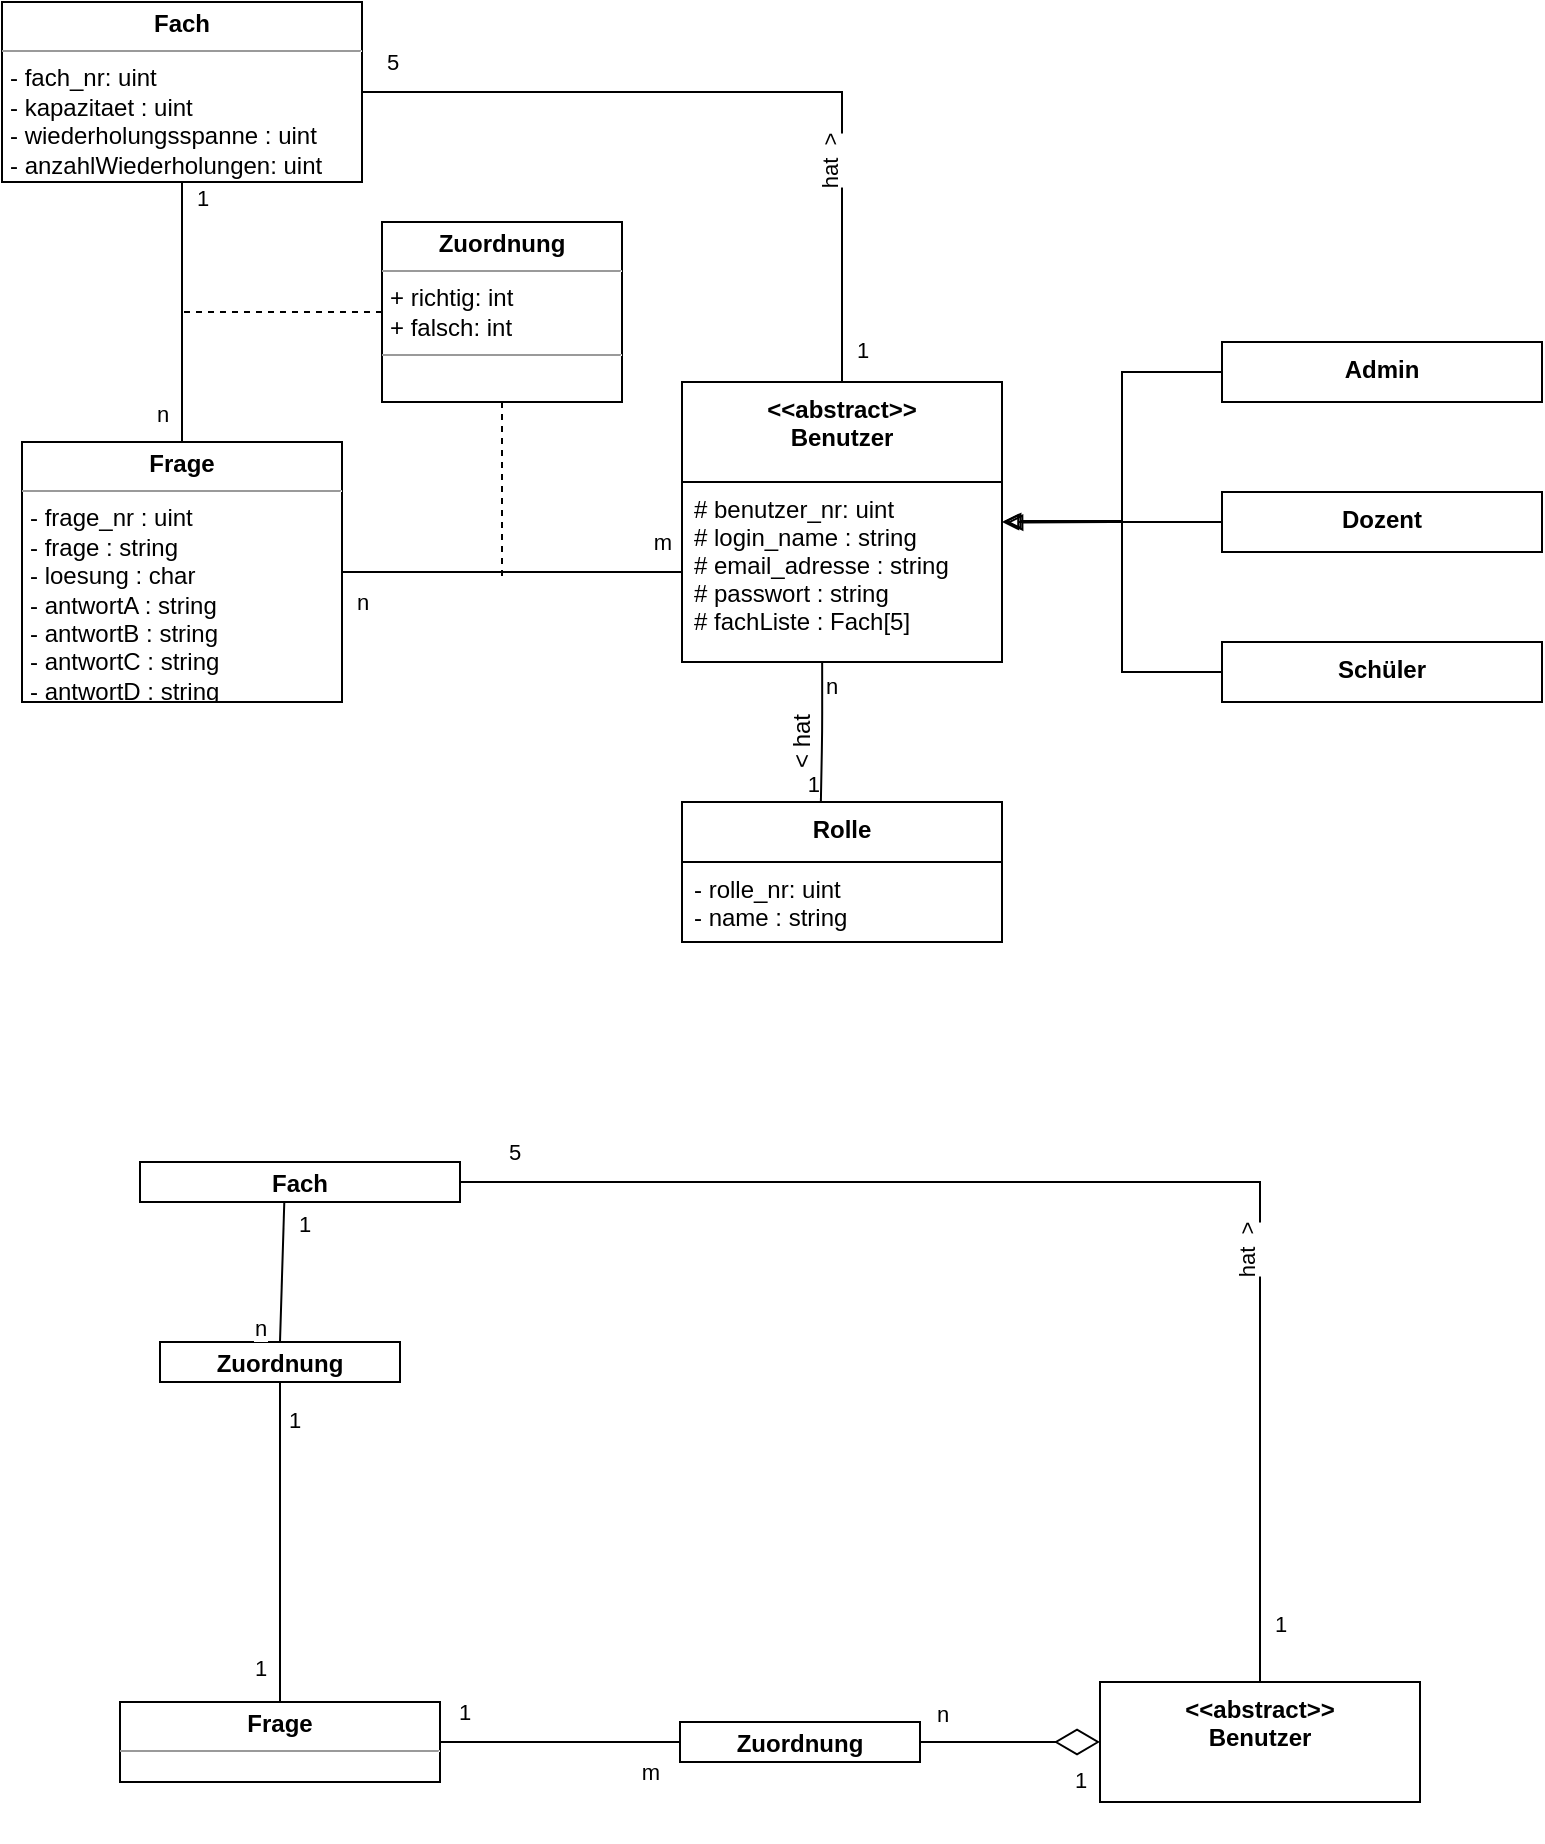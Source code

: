 <mxfile version="13.9.9" type="device"><diagram id="5fGqieSqp8ojb8phhp-l" name="Page-1"><mxGraphModel dx="981" dy="574" grid="1" gridSize="10" guides="1" tooltips="1" connect="1" arrows="1" fold="1" page="1" pageScale="1" pageWidth="827" pageHeight="1169" math="0" shadow="0"><root><mxCell id="0"/><mxCell id="1" parent="0"/><mxCell id="JAEq_VD5HRG2CimLfqnM-59" value="" style="group" parent="1" vertex="1" connectable="0"><mxGeometry x="370" y="200" width="430" height="760" as="geometry"/></mxCell><mxCell id="JAEq_VD5HRG2CimLfqnM-60" value="&lt;&lt;abstract&gt;&gt;&#10;Benutzer&#10;" style="swimlane;fontStyle=1;align=center;verticalAlign=top;childLayout=stackLayout;horizontal=1;startSize=50;horizontalStack=0;resizeParent=1;resizeParentMax=0;resizeLast=0;collapsible=1;marginBottom=0;" parent="JAEq_VD5HRG2CimLfqnM-59" vertex="1"><mxGeometry y="30" width="160" height="140" as="geometry"/></mxCell><mxCell id="JAEq_VD5HRG2CimLfqnM-61" value="# benutzer_nr: uint&#10;# login_name : string&#10;# email_adresse : string&#10;# passwort : string&#10;# fachListe : Fach[5]" style="text;strokeColor=none;fillColor=none;align=left;verticalAlign=top;spacingLeft=4;spacingRight=4;overflow=hidden;rotatable=0;points=[[0,0.5],[1,0.5]];portConstraint=eastwest;" parent="JAEq_VD5HRG2CimLfqnM-60" vertex="1"><mxGeometry y="50" width="160" height="90.0" as="geometry"/></mxCell><mxCell id="JAEq_VD5HRG2CimLfqnM-62" value="Rolle&#10;" style="swimlane;fontStyle=1;align=center;verticalAlign=top;childLayout=stackLayout;horizontal=1;startSize=30;horizontalStack=0;resizeParent=1;resizeParentMax=0;resizeLast=0;collapsible=1;marginBottom=0;" parent="JAEq_VD5HRG2CimLfqnM-59" vertex="1"><mxGeometry y="240" width="160" height="70" as="geometry"/></mxCell><mxCell id="JAEq_VD5HRG2CimLfqnM-63" value="- rolle_nr: uint&#10;- name : string&#10;" style="text;strokeColor=none;fillColor=none;align=left;verticalAlign=top;spacingLeft=4;spacingRight=4;overflow=hidden;rotatable=0;points=[[0,0.5],[1,0.5]];portConstraint=eastwest;" parent="JAEq_VD5HRG2CimLfqnM-62" vertex="1"><mxGeometry y="30" width="160" height="40.0" as="geometry"/></mxCell><mxCell id="JAEq_VD5HRG2CimLfqnM-64" value="" style="endArrow=none;html=1;edgeStyle=orthogonalEdgeStyle;exitX=0.438;exitY=1;exitDx=0;exitDy=0;exitPerimeter=0;entryX=0.434;entryY=-0.007;entryDx=0;entryDy=0;entryPerimeter=0;" parent="JAEq_VD5HRG2CimLfqnM-59" source="JAEq_VD5HRG2CimLfqnM-61" target="JAEq_VD5HRG2CimLfqnM-62" edge="1"><mxGeometry relative="1" as="geometry"><mxPoint x="180" y="130" as="sourcePoint"/><mxPoint x="340" y="130" as="targetPoint"/></mxGeometry></mxCell><mxCell id="JAEq_VD5HRG2CimLfqnM-65" value="n" style="edgeLabel;resizable=0;html=1;align=left;verticalAlign=bottom;" parent="JAEq_VD5HRG2CimLfqnM-64" connectable="0" vertex="1"><mxGeometry x="-1" relative="1" as="geometry"><mxPoint y="20" as="offset"/></mxGeometry></mxCell><mxCell id="JAEq_VD5HRG2CimLfqnM-66" value="1" style="edgeLabel;resizable=0;html=1;align=right;verticalAlign=bottom;" parent="JAEq_VD5HRG2CimLfqnM-64" connectable="0" vertex="1"><mxGeometry x="1" relative="1" as="geometry"/></mxCell><mxCell id="JAEq_VD5HRG2CimLfqnM-67" value="&amp;lt; hat" style="text;html=1;align=center;verticalAlign=middle;resizable=0;points=[];autosize=1;rotation=270;" parent="JAEq_VD5HRG2CimLfqnM-59" vertex="1"><mxGeometry x="40" y="200" width="40" height="20" as="geometry"/></mxCell><mxCell id="JAEq_VD5HRG2CimLfqnM-68" style="rounded=0;orthogonalLoop=1;jettySize=auto;html=1;exitX=0;exitY=0.5;exitDx=0;exitDy=0;startSize=25;endArrow=block;endFill=0;edgeStyle=orthogonalEdgeStyle;" parent="JAEq_VD5HRG2CimLfqnM-59" source="JAEq_VD5HRG2CimLfqnM-69" edge="1"><mxGeometry relative="1" as="geometry"><mxPoint x="160" y="100" as="targetPoint"/><Array as="points"><mxPoint x="220" y="175"/><mxPoint x="220" y="100"/></Array></mxGeometry></mxCell><mxCell id="JAEq_VD5HRG2CimLfqnM-69" value="Schüler" style="swimlane;fontStyle=1;align=center;verticalAlign=top;childLayout=stackLayout;horizontal=1;startSize=20;horizontalStack=0;resizeParent=1;resizeParentMax=0;resizeLast=0;collapsible=1;marginBottom=0;swimlaneLine=0;" parent="JAEq_VD5HRG2CimLfqnM-59" vertex="1"><mxGeometry x="270" y="160" width="160" height="30" as="geometry"/></mxCell><mxCell id="JAEq_VD5HRG2CimLfqnM-70" style="edgeStyle=orthogonalEdgeStyle;rounded=0;orthogonalLoop=1;jettySize=auto;html=1;exitX=0;exitY=0.5;exitDx=0;exitDy=0;entryX=1.007;entryY=0.217;entryDx=0;entryDy=0;entryPerimeter=0;startSize=25;endArrow=block;endFill=0;" parent="JAEq_VD5HRG2CimLfqnM-59" source="JAEq_VD5HRG2CimLfqnM-71" target="JAEq_VD5HRG2CimLfqnM-61" edge="1"><mxGeometry relative="1" as="geometry"><Array as="points"><mxPoint x="220" y="25"/><mxPoint x="220" y="100"/></Array></mxGeometry></mxCell><mxCell id="JAEq_VD5HRG2CimLfqnM-71" value="Admin" style="swimlane;fontStyle=1;align=center;verticalAlign=top;childLayout=stackLayout;horizontal=1;startSize=10;horizontalStack=0;resizeParent=1;resizeParentMax=0;resizeLast=0;collapsible=1;marginBottom=0;swimlaneLine=0;" parent="JAEq_VD5HRG2CimLfqnM-59" vertex="1"><mxGeometry x="270" y="10" width="160" height="30" as="geometry"/></mxCell><mxCell id="JAEq_VD5HRG2CimLfqnM-72" style="edgeStyle=orthogonalEdgeStyle;rounded=0;orthogonalLoop=1;jettySize=auto;html=1;exitX=0;exitY=0.5;exitDx=0;exitDy=0;entryX=1.013;entryY=0.226;entryDx=0;entryDy=0;entryPerimeter=0;endArrow=block;endFill=0;startSize=25;" parent="JAEq_VD5HRG2CimLfqnM-59" source="JAEq_VD5HRG2CimLfqnM-73" target="JAEq_VD5HRG2CimLfqnM-61" edge="1"><mxGeometry relative="1" as="geometry"/></mxCell><mxCell id="JAEq_VD5HRG2CimLfqnM-73" value="Dozent" style="swimlane;fontStyle=1;align=center;verticalAlign=top;childLayout=stackLayout;horizontal=1;startSize=20;horizontalStack=0;resizeParent=1;resizeParentMax=0;resizeLast=0;collapsible=1;marginBottom=0;swimlaneLine=0;" parent="JAEq_VD5HRG2CimLfqnM-59" vertex="1"><mxGeometry x="270" y="85" width="160" height="30" as="geometry"/></mxCell><mxCell id="1dSfcFWQXQDw-tIvO5Sz-20" value="&lt;&lt;abstract&gt;&gt;&#10;Benutzer&#10;" style="swimlane;fontStyle=1;align=center;verticalAlign=top;childLayout=stackLayout;horizontal=1;startSize=50;horizontalStack=0;resizeParent=1;resizeParentMax=0;resizeLast=0;collapsible=1;marginBottom=0;swimlaneLine=0;" vertex="1" parent="JAEq_VD5HRG2CimLfqnM-59"><mxGeometry x="209" y="680" width="160" height="60" as="geometry"/></mxCell><mxCell id="1dSfcFWQXQDw-tIvO5Sz-1" value="&lt;p style=&quot;margin: 0px ; margin-top: 4px ; text-align: center&quot;&gt;&lt;b&gt;Fach&lt;/b&gt;&lt;/p&gt;&lt;hr size=&quot;1&quot;&gt;&lt;p style=&quot;margin: 0px ; margin-left: 4px&quot;&gt;- fach_nr: uint&lt;/p&gt;&lt;p style=&quot;margin: 0px ; margin-left: 4px&quot;&gt;- kapazitaet : uint&lt;/p&gt;&lt;p style=&quot;margin: 0px ; margin-left: 4px&quot;&gt;- wiederholungsspanne : uint&lt;/p&gt;&lt;p style=&quot;margin: 0px ; margin-left: 4px&quot;&gt;- anzahlWiederholungen: uint&lt;/p&gt;" style="verticalAlign=top;align=left;overflow=fill;fontSize=12;fontFamily=Helvetica;html=1;" vertex="1" parent="1"><mxGeometry x="30" y="40" width="180" height="90" as="geometry"/></mxCell><mxCell id="1dSfcFWQXQDw-tIvO5Sz-8" style="edgeStyle=orthogonalEdgeStyle;rounded=0;orthogonalLoop=1;jettySize=auto;html=1;exitX=1;exitY=0.5;exitDx=0;exitDy=0;endArrow=none;endFill=0;" edge="1" parent="1" source="1dSfcFWQXQDw-tIvO5Sz-2" target="JAEq_VD5HRG2CimLfqnM-61"><mxGeometry relative="1" as="geometry"/></mxCell><mxCell id="1dSfcFWQXQDw-tIvO5Sz-10" value="n" style="edgeLabel;html=1;align=center;verticalAlign=middle;resizable=0;points=[];" vertex="1" connectable="0" parent="1dSfcFWQXQDw-tIvO5Sz-8"><mxGeometry x="-0.866" relative="1" as="geometry"><mxPoint x="-1.72" y="15" as="offset"/></mxGeometry></mxCell><mxCell id="1dSfcFWQXQDw-tIvO5Sz-11" value="m" style="edgeLabel;html=1;align=center;verticalAlign=middle;resizable=0;points=[];" vertex="1" connectable="0" parent="1dSfcFWQXQDw-tIvO5Sz-8"><mxGeometry x="0.635" y="2" relative="1" as="geometry"><mxPoint x="20.69" y="-13" as="offset"/></mxGeometry></mxCell><mxCell id="1dSfcFWQXQDw-tIvO5Sz-12" style="rounded=0;orthogonalLoop=1;jettySize=auto;html=1;exitX=0.5;exitY=0;exitDx=0;exitDy=0;endArrow=none;endFill=0;entryX=0.5;entryY=1;entryDx=0;entryDy=0;" edge="1" parent="1" source="1dSfcFWQXQDw-tIvO5Sz-2" target="1dSfcFWQXQDw-tIvO5Sz-1"><mxGeometry relative="1" as="geometry"><mxPoint x="124" y="134" as="targetPoint"/></mxGeometry></mxCell><mxCell id="1dSfcFWQXQDw-tIvO5Sz-13" value="n" style="edgeLabel;html=1;align=center;verticalAlign=middle;resizable=0;points=[];" vertex="1" connectable="0" parent="1dSfcFWQXQDw-tIvO5Sz-12"><mxGeometry x="-0.786" y="1" relative="1" as="geometry"><mxPoint x="-9" as="offset"/></mxGeometry></mxCell><mxCell id="1dSfcFWQXQDw-tIvO5Sz-14" value="1" style="edgeLabel;html=1;align=center;verticalAlign=middle;resizable=0;points=[];" vertex="1" connectable="0" parent="1dSfcFWQXQDw-tIvO5Sz-12"><mxGeometry x="0.814" relative="1" as="geometry"><mxPoint x="10" y="-4.14" as="offset"/></mxGeometry></mxCell><mxCell id="1dSfcFWQXQDw-tIvO5Sz-2" value="&lt;p style=&quot;margin: 0px ; margin-top: 4px ; text-align: center&quot;&gt;&lt;b&gt;Frage&lt;/b&gt;&lt;/p&gt;&lt;hr size=&quot;1&quot;&gt;&lt;p style=&quot;margin: 0px ; margin-left: 4px&quot;&gt;- frage_nr : uint&lt;/p&gt;&lt;p style=&quot;margin: 0px ; margin-left: 4px&quot;&gt;- frage : string&lt;/p&gt;&lt;p style=&quot;margin: 0px ; margin-left: 4px&quot;&gt;- loesung : char&lt;/p&gt;&lt;p style=&quot;margin: 0px ; margin-left: 4px&quot;&gt;- antwortA : string&lt;/p&gt;&lt;p style=&quot;margin: 0px ; margin-left: 4px&quot;&gt;- antwortB : string&lt;/p&gt;&lt;p style=&quot;margin: 0px ; margin-left: 4px&quot;&gt;- antwortC : string&lt;/p&gt;&lt;p style=&quot;margin: 0px ; margin-left: 4px&quot;&gt;- antwortD : string&lt;/p&gt;&lt;hr size=&quot;1&quot;&gt;&lt;p style=&quot;margin: 0px ; margin-left: 4px&quot;&gt;&lt;br&gt;&lt;/p&gt;" style="verticalAlign=top;align=left;overflow=fill;fontSize=12;fontFamily=Helvetica;html=1;" vertex="1" parent="1"><mxGeometry x="40" y="260" width="160" height="130" as="geometry"/></mxCell><mxCell id="1dSfcFWQXQDw-tIvO5Sz-4" style="edgeStyle=orthogonalEdgeStyle;rounded=0;orthogonalLoop=1;jettySize=auto;html=1;exitX=0.5;exitY=0;exitDx=0;exitDy=0;entryX=1;entryY=0.5;entryDx=0;entryDy=0;endArrow=none;endFill=0;" edge="1" parent="1" source="JAEq_VD5HRG2CimLfqnM-60" target="1dSfcFWQXQDw-tIvO5Sz-1"><mxGeometry relative="1" as="geometry"/></mxCell><mxCell id="1dSfcFWQXQDw-tIvO5Sz-5" value="hat&amp;nbsp; &amp;gt;" style="edgeLabel;html=1;align=center;verticalAlign=middle;resizable=0;points=[];rotation=270;" vertex="1" connectable="0" parent="1dSfcFWQXQDw-tIvO5Sz-4"><mxGeometry x="-0.205" y="-1" relative="1" as="geometry"><mxPoint x="2.24" y="35.52" as="offset"/></mxGeometry></mxCell><mxCell id="1dSfcFWQXQDw-tIvO5Sz-6" value="1" style="edgeLabel;html=1;align=center;verticalAlign=middle;resizable=0;points=[];" vertex="1" connectable="0" parent="1dSfcFWQXQDw-tIvO5Sz-4"><mxGeometry x="-0.902" relative="1" as="geometry"><mxPoint x="10" y="3.1" as="offset"/></mxGeometry></mxCell><mxCell id="1dSfcFWQXQDw-tIvO5Sz-7" value="5" style="edgeLabel;html=1;align=center;verticalAlign=middle;resizable=0;points=[];" vertex="1" connectable="0" parent="1dSfcFWQXQDw-tIvO5Sz-4"><mxGeometry x="0.916" y="-1" relative="1" as="geometry"><mxPoint x="-1.21" y="-14" as="offset"/></mxGeometry></mxCell><mxCell id="1dSfcFWQXQDw-tIvO5Sz-18" style="edgeStyle=none;rounded=0;orthogonalLoop=1;jettySize=auto;html=1;exitX=0.5;exitY=1;exitDx=0;exitDy=0;endArrow=none;endFill=0;dashed=1;" edge="1" parent="1" source="1dSfcFWQXQDw-tIvO5Sz-16"><mxGeometry relative="1" as="geometry"><mxPoint x="280" y="330" as="targetPoint"/></mxGeometry></mxCell><mxCell id="1dSfcFWQXQDw-tIvO5Sz-19" style="edgeStyle=none;rounded=0;orthogonalLoop=1;jettySize=auto;html=1;exitX=0;exitY=0.5;exitDx=0;exitDy=0;dashed=1;endArrow=none;endFill=0;" edge="1" parent="1" source="1dSfcFWQXQDw-tIvO5Sz-16"><mxGeometry relative="1" as="geometry"><mxPoint x="120" y="194.966" as="targetPoint"/></mxGeometry></mxCell><mxCell id="1dSfcFWQXQDw-tIvO5Sz-16" value="&lt;p style=&quot;margin: 0px ; margin-top: 4px ; text-align: center&quot;&gt;&lt;b&gt;Zuordnung&lt;/b&gt;&lt;/p&gt;&lt;hr size=&quot;1&quot;&gt;&lt;p style=&quot;margin: 0px ; margin-left: 4px&quot;&gt;+ richtig: int&lt;/p&gt;&lt;p style=&quot;margin: 0px ; margin-left: 4px&quot;&gt;+ falsch: int&lt;/p&gt;&lt;hr size=&quot;1&quot;&gt;&lt;p style=&quot;margin: 0px ; margin-left: 4px&quot;&gt;&lt;br&gt;&lt;/p&gt;" style="verticalAlign=top;align=left;overflow=fill;fontSize=12;fontFamily=Helvetica;html=1;" vertex="1" parent="1"><mxGeometry x="220" y="150" width="120" height="90" as="geometry"/></mxCell><mxCell id="1dSfcFWQXQDw-tIvO5Sz-22" value="&lt;p style=&quot;margin: 0px ; margin-top: 4px ; text-align: center&quot;&gt;&lt;b&gt;Fach&lt;/b&gt;&lt;/p&gt;&lt;hr size=&quot;1&quot;&gt;&lt;p style=&quot;margin: 0px ; margin-left: 4px&quot;&gt;&lt;br&gt;&lt;/p&gt;&lt;hr size=&quot;1&quot;&gt;&lt;p style=&quot;margin: 0px ; margin-left: 4px&quot;&gt;&lt;br&gt;&lt;/p&gt;" style="verticalAlign=top;align=left;overflow=fill;fontSize=12;fontFamily=Helvetica;html=1;" vertex="1" parent="1"><mxGeometry x="99" y="620" width="160" height="20" as="geometry"/></mxCell><mxCell id="1dSfcFWQXQDw-tIvO5Sz-38" style="edgeStyle=none;rounded=0;orthogonalLoop=1;jettySize=auto;html=1;exitX=1;exitY=0.5;exitDx=0;exitDy=0;entryX=0;entryY=0.5;entryDx=0;entryDy=0;endArrow=none;endFill=0;" edge="1" parent="1" source="1dSfcFWQXQDw-tIvO5Sz-29" target="1dSfcFWQXQDw-tIvO5Sz-37"><mxGeometry relative="1" as="geometry"/></mxCell><mxCell id="1dSfcFWQXQDw-tIvO5Sz-40" value="1" style="edgeLabel;html=1;align=center;verticalAlign=middle;resizable=0;points=[];" vertex="1" connectable="0" parent="1dSfcFWQXQDw-tIvO5Sz-38"><mxGeometry x="-0.651" y="1" relative="1" as="geometry"><mxPoint x="-9.17" y="-14" as="offset"/></mxGeometry></mxCell><mxCell id="1dSfcFWQXQDw-tIvO5Sz-41" value="m" style="edgeLabel;html=1;align=center;verticalAlign=middle;resizable=0;points=[];" vertex="1" connectable="0" parent="1dSfcFWQXQDw-tIvO5Sz-38"><mxGeometry x="0.742" relative="1" as="geometry"><mxPoint y="15" as="offset"/></mxGeometry></mxCell><mxCell id="1dSfcFWQXQDw-tIvO5Sz-29" value="&lt;p style=&quot;margin: 0px ; margin-top: 4px ; text-align: center&quot;&gt;&lt;b&gt;Frage&lt;/b&gt;&lt;/p&gt;&lt;hr size=&quot;1&quot;&gt;&lt;p style=&quot;margin: 0px ; margin-left: 4px&quot;&gt;&lt;br&gt;&lt;/p&gt;" style="verticalAlign=top;align=left;overflow=fill;fontSize=12;fontFamily=Helvetica;html=1;" vertex="1" parent="1"><mxGeometry x="89" y="890" width="160" height="40" as="geometry"/></mxCell><mxCell id="1dSfcFWQXQDw-tIvO5Sz-30" style="edgeStyle=orthogonalEdgeStyle;rounded=0;orthogonalLoop=1;jettySize=auto;html=1;exitX=0.5;exitY=0;exitDx=0;exitDy=0;entryX=1;entryY=0.5;entryDx=0;entryDy=0;endArrow=none;endFill=0;" edge="1" source="1dSfcFWQXQDw-tIvO5Sz-20" target="1dSfcFWQXQDw-tIvO5Sz-22" parent="1"><mxGeometry relative="1" as="geometry"/></mxCell><mxCell id="1dSfcFWQXQDw-tIvO5Sz-31" value="hat&amp;nbsp; &amp;gt;" style="edgeLabel;html=1;align=center;verticalAlign=middle;resizable=0;points=[];rotation=270;" vertex="1" connectable="0" parent="1dSfcFWQXQDw-tIvO5Sz-30"><mxGeometry x="-0.205" y="-1" relative="1" as="geometry"><mxPoint x="2.24" y="35.52" as="offset"/></mxGeometry></mxCell><mxCell id="1dSfcFWQXQDw-tIvO5Sz-32" value="1" style="edgeLabel;html=1;align=center;verticalAlign=middle;resizable=0;points=[];" vertex="1" connectable="0" parent="1dSfcFWQXQDw-tIvO5Sz-30"><mxGeometry x="-0.902" relative="1" as="geometry"><mxPoint x="10" y="3.1" as="offset"/></mxGeometry></mxCell><mxCell id="1dSfcFWQXQDw-tIvO5Sz-33" value="5" style="edgeLabel;html=1;align=center;verticalAlign=middle;resizable=0;points=[];" vertex="1" connectable="0" parent="1dSfcFWQXQDw-tIvO5Sz-30"><mxGeometry x="0.916" y="-1" relative="1" as="geometry"><mxPoint x="-1.21" y="-14" as="offset"/></mxGeometry></mxCell><mxCell id="1dSfcFWQXQDw-tIvO5Sz-36" value="&lt;p style=&quot;margin: 0px ; margin-top: 4px ; text-align: center&quot;&gt;&lt;b&gt;Zuordnung&lt;/b&gt;&lt;/p&gt;&lt;hr size=&quot;1&quot;&gt;&lt;p style=&quot;margin: 0px ; margin-left: 4px&quot;&gt;+ richtig: int&lt;/p&gt;&lt;p style=&quot;margin: 0px ; margin-left: 4px&quot;&gt;+ falsch: int&lt;/p&gt;&lt;hr size=&quot;1&quot;&gt;&lt;p style=&quot;margin: 0px ; margin-left: 4px&quot;&gt;&lt;br&gt;&lt;/p&gt;" style="verticalAlign=top;align=left;overflow=fill;fontSize=12;fontFamily=Helvetica;html=1;" vertex="1" parent="1"><mxGeometry x="109" y="710" width="120" height="20" as="geometry"/></mxCell><mxCell id="1dSfcFWQXQDw-tIvO5Sz-37" value="&lt;p style=&quot;margin: 0px ; margin-top: 4px ; text-align: center&quot;&gt;&lt;b&gt;Zuordnung&lt;/b&gt;&lt;/p&gt;&lt;hr size=&quot;1&quot;&gt;&lt;p style=&quot;margin: 0px ; margin-left: 4px&quot;&gt;&lt;br&gt;&lt;/p&gt;&lt;hr size=&quot;1&quot;&gt;&lt;p style=&quot;margin: 0px ; margin-left: 4px&quot;&gt;&lt;br&gt;&lt;/p&gt;" style="verticalAlign=top;align=left;overflow=fill;fontSize=12;fontFamily=Helvetica;html=1;" vertex="1" parent="1"><mxGeometry x="369" y="900" width="120" height="20" as="geometry"/></mxCell><mxCell id="1dSfcFWQXQDw-tIvO5Sz-42" style="edgeStyle=none;rounded=0;orthogonalLoop=1;jettySize=auto;html=1;exitX=1;exitY=0.5;exitDx=0;exitDy=0;endArrow=diamondThin;endFill=0;entryX=0;entryY=0.5;entryDx=0;entryDy=0;endSize=20;" edge="1" parent="1" target="1dSfcFWQXQDw-tIvO5Sz-20"><mxGeometry relative="1" as="geometry"><mxPoint x="489" y="910" as="sourcePoint"/><mxPoint x="579" y="975.0" as="targetPoint"/></mxGeometry></mxCell><mxCell id="1dSfcFWQXQDw-tIvO5Sz-43" value="1" style="edgeLabel;html=1;align=center;verticalAlign=middle;resizable=0;points=[];" vertex="1" connectable="0" parent="1dSfcFWQXQDw-tIvO5Sz-42"><mxGeometry x="-0.651" y="1" relative="1" as="geometry"><mxPoint x="64.14" y="20.12" as="offset"/></mxGeometry></mxCell><mxCell id="1dSfcFWQXQDw-tIvO5Sz-44" value="n" style="edgeLabel;html=1;align=center;verticalAlign=middle;resizable=0;points=[];" vertex="1" connectable="0" parent="1dSfcFWQXQDw-tIvO5Sz-42"><mxGeometry x="0.742" relative="1" as="geometry"><mxPoint x="-68.21" y="-14.35" as="offset"/></mxGeometry></mxCell><mxCell id="1dSfcFWQXQDw-tIvO5Sz-46" style="rounded=0;orthogonalLoop=1;jettySize=auto;html=1;endArrow=none;endFill=0;exitX=0.5;exitY=0;exitDx=0;exitDy=0;entryX=0.451;entryY=0.989;entryDx=0;entryDy=0;entryPerimeter=0;" edge="1" parent="1" source="1dSfcFWQXQDw-tIvO5Sz-36" target="1dSfcFWQXQDw-tIvO5Sz-22"><mxGeometry relative="1" as="geometry"><mxPoint x="79" y="860" as="sourcePoint"/><mxPoint x="79" y="640" as="targetPoint"/></mxGeometry></mxCell><mxCell id="1dSfcFWQXQDw-tIvO5Sz-47" value="n" style="edgeLabel;html=1;align=center;verticalAlign=middle;resizable=0;points=[];" vertex="1" connectable="0" parent="1dSfcFWQXQDw-tIvO5Sz-46"><mxGeometry x="-0.786" y="1" relative="1" as="geometry"><mxPoint x="-9" as="offset"/></mxGeometry></mxCell><mxCell id="1dSfcFWQXQDw-tIvO5Sz-48" value="1" style="edgeLabel;html=1;align=center;verticalAlign=middle;resizable=0;points=[];" vertex="1" connectable="0" parent="1dSfcFWQXQDw-tIvO5Sz-46"><mxGeometry x="0.814" relative="1" as="geometry"><mxPoint x="10" y="4.11" as="offset"/></mxGeometry></mxCell><mxCell id="1dSfcFWQXQDw-tIvO5Sz-49" style="rounded=0;orthogonalLoop=1;jettySize=auto;html=1;endArrow=none;endFill=0;entryX=0.5;entryY=1;entryDx=0;entryDy=0;" edge="1" parent="1" source="1dSfcFWQXQDw-tIvO5Sz-29" target="1dSfcFWQXQDw-tIvO5Sz-36"><mxGeometry relative="1" as="geometry"><mxPoint x="172" y="866" as="sourcePoint"/><mxPoint x="172.28" y="800" as="targetPoint"/></mxGeometry></mxCell><mxCell id="1dSfcFWQXQDw-tIvO5Sz-50" value="1" style="edgeLabel;html=1;align=center;verticalAlign=middle;resizable=0;points=[];" vertex="1" connectable="0" parent="1dSfcFWQXQDw-tIvO5Sz-49"><mxGeometry x="-0.786" y="1" relative="1" as="geometry"><mxPoint x="-9" as="offset"/></mxGeometry></mxCell><mxCell id="1dSfcFWQXQDw-tIvO5Sz-51" value="1" style="edgeLabel;html=1;align=center;verticalAlign=middle;resizable=0;points=[];" vertex="1" connectable="0" parent="1dSfcFWQXQDw-tIvO5Sz-49"><mxGeometry x="0.814" relative="1" as="geometry"><mxPoint x="6.34" y="3.49" as="offset"/></mxGeometry></mxCell></root></mxGraphModel></diagram></mxfile>